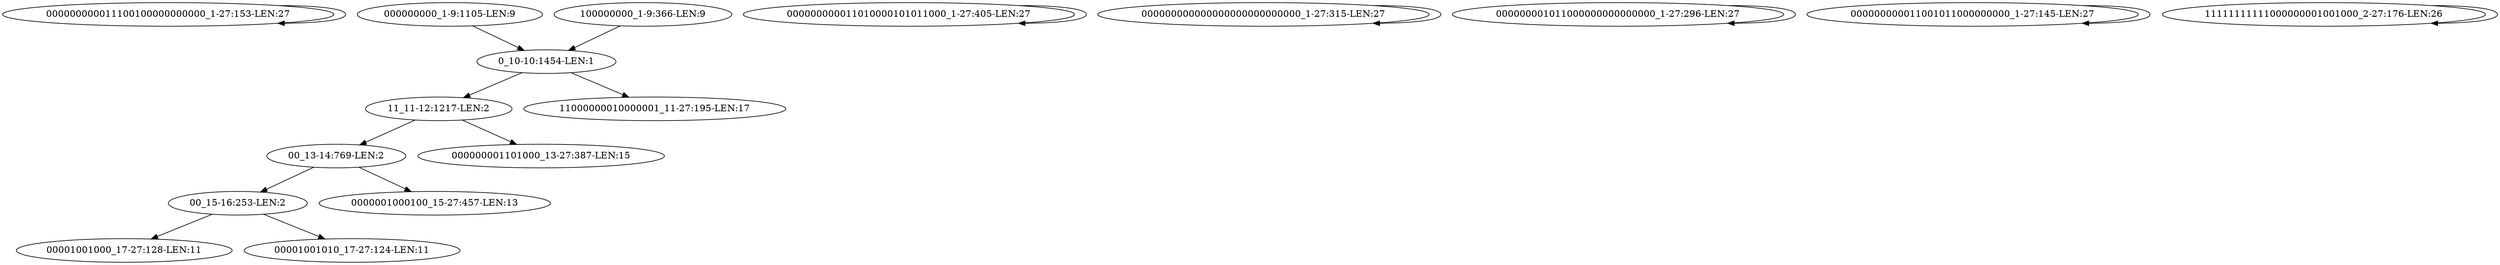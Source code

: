 digraph G {
    "000000000011100100000000000_1-27:153-LEN:27" -> "000000000011100100000000000_1-27:153-LEN:27";
    "00_15-16:253-LEN:2" -> "00001001000_17-27:128-LEN:11";
    "00_15-16:253-LEN:2" -> "00001001010_17-27:124-LEN:11";
    "000000000_1-9:1105-LEN:9" -> "0_10-10:1454-LEN:1";
    "000000000011010000101011000_1-27:405-LEN:27" -> "000000000011010000101011000_1-27:405-LEN:27";
    "000000000000000000000000000_1-27:315-LEN:27" -> "000000000000000000000000000_1-27:315-LEN:27";
    "11_11-12:1217-LEN:2" -> "00_13-14:769-LEN:2";
    "11_11-12:1217-LEN:2" -> "000000001101000_13-27:387-LEN:15";
    "100000000_1-9:366-LEN:9" -> "0_10-10:1454-LEN:1";
    "000000001011000000000000000_1-27:296-LEN:27" -> "000000001011000000000000000_1-27:296-LEN:27";
    "000000000011001011000000000_1-27:145-LEN:27" -> "000000000011001011000000000_1-27:145-LEN:27";
    "0_10-10:1454-LEN:1" -> "11000000010000001_11-27:195-LEN:17";
    "0_10-10:1454-LEN:1" -> "11_11-12:1217-LEN:2";
    "00_13-14:769-LEN:2" -> "00_15-16:253-LEN:2";
    "00_13-14:769-LEN:2" -> "0000001000100_15-27:457-LEN:13";
    "11111111111000000001001000_2-27:176-LEN:26" -> "11111111111000000001001000_2-27:176-LEN:26";
}
